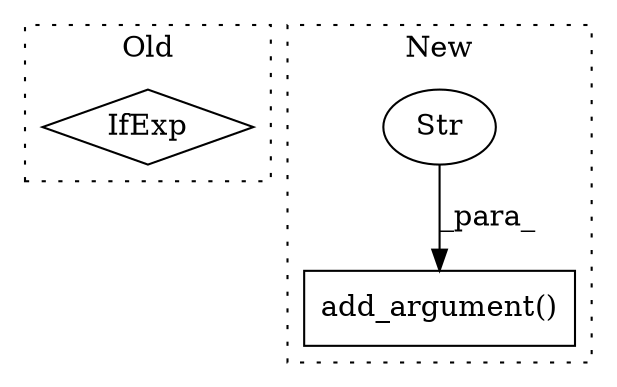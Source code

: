 digraph G {
subgraph cluster0 {
1 [label="IfExp" a="51" s="418,447" l="4,6" shape="diamond"];
label = "Old";
style="dotted";
}
subgraph cluster1 {
2 [label="add_argument()" a="75" s="1163,1198" l="20,136" shape="box"];
3 [label="Str" a="66" s="1183" l="15" shape="ellipse"];
label = "New";
style="dotted";
}
3 -> 2 [label="_para_"];
}